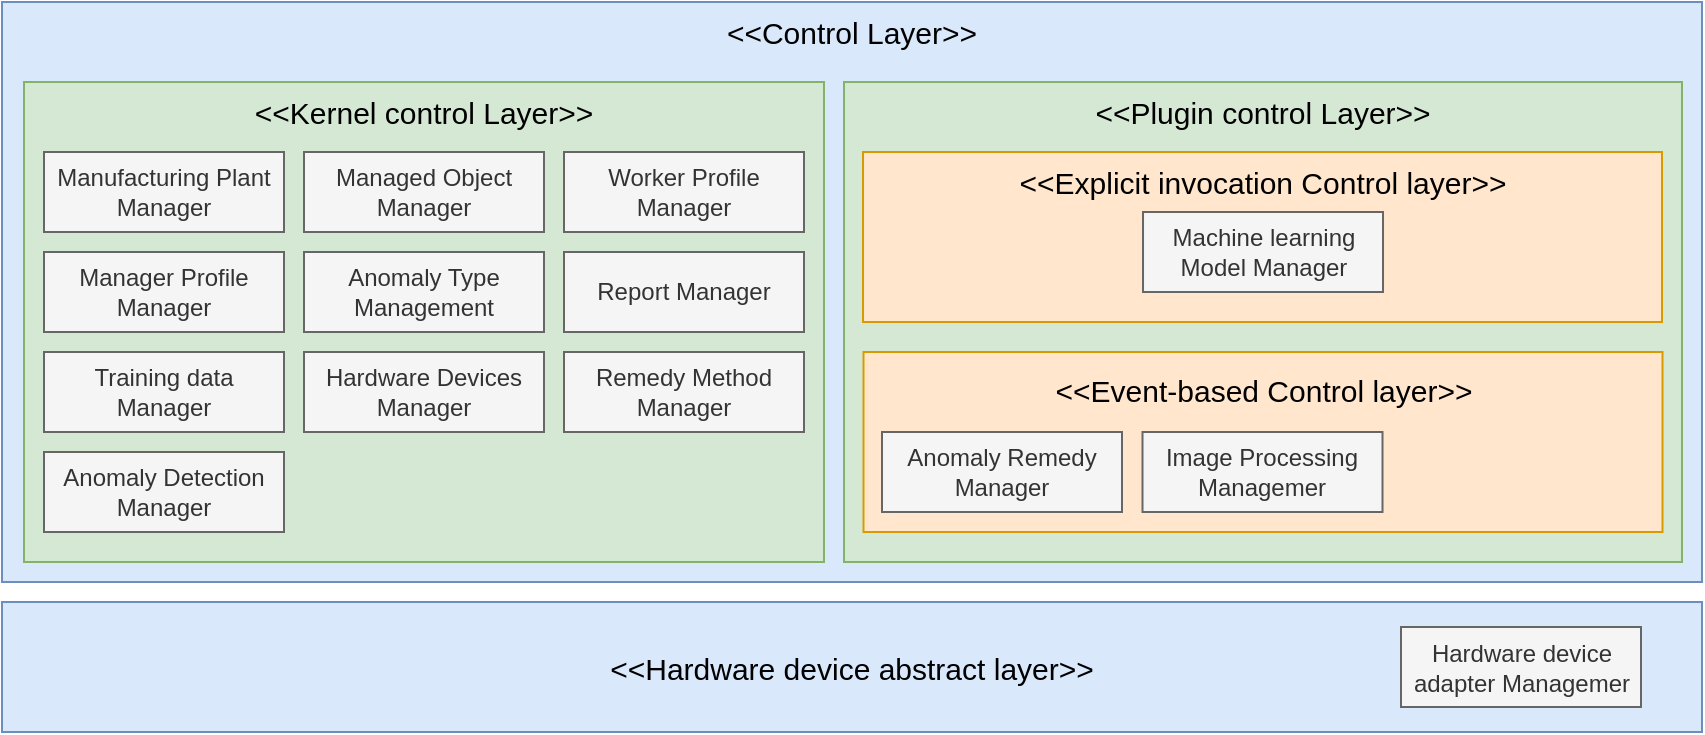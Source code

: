<mxfile version="21.1.8" type="github">
  <diagram name="페이지-1" id="f1vrqMb9APHspmezzCpp">
    <mxGraphModel dx="191" dy="507" grid="1" gridSize="10" guides="1" tooltips="1" connect="1" arrows="1" fold="1" page="1" pageScale="1" pageWidth="827" pageHeight="1169" math="0" shadow="0">
      <root>
        <mxCell id="0" />
        <mxCell id="1" parent="0" />
        <mxCell id="GucfIMfvVygdEPNxUH_M-1" value="" style="rounded=0;whiteSpace=wrap;html=1;fillColor=#dae8fc;strokeColor=#6c8ebf;" parent="1" vertex="1">
          <mxGeometry x="830" y="960" width="850" height="290" as="geometry" />
        </mxCell>
        <mxCell id="GucfIMfvVygdEPNxUH_M-2" value="&amp;lt;&amp;lt;Control Layer&amp;gt;&amp;gt;" style="text;html=1;strokeColor=none;fillColor=none;align=center;verticalAlign=middle;whiteSpace=wrap;rounded=0;fontSize=15;" parent="1" vertex="1">
          <mxGeometry x="1155" y="960" width="200" height="30" as="geometry" />
        </mxCell>
        <mxCell id="GucfIMfvVygdEPNxUH_M-3" value="" style="rounded=0;whiteSpace=wrap;html=1;fillColor=#d5e8d4;strokeColor=#82b366;" parent="1" vertex="1">
          <mxGeometry x="841" y="1000" width="400" height="240" as="geometry" />
        </mxCell>
        <mxCell id="GucfIMfvVygdEPNxUH_M-5" value="&amp;lt;&amp;lt;Kernel control Layer&amp;gt;&amp;gt;" style="text;html=1;strokeColor=none;fillColor=none;align=center;verticalAlign=middle;whiteSpace=wrap;rounded=0;fontSize=15;" parent="1" vertex="1">
          <mxGeometry x="943.25" y="1000" width="195.5" height="30" as="geometry" />
        </mxCell>
        <mxCell id="GucfIMfvVygdEPNxUH_M-8" value="" style="rounded=0;whiteSpace=wrap;html=1;fillColor=#d5e8d4;strokeColor=#82b366;" parent="1" vertex="1">
          <mxGeometry x="1251" y="1000" width="419" height="240" as="geometry" />
        </mxCell>
        <mxCell id="GucfIMfvVygdEPNxUH_M-9" value="&amp;lt;&amp;lt;Plugin control Layer&amp;gt;&amp;gt;" style="text;html=1;strokeColor=none;fillColor=none;align=center;verticalAlign=middle;whiteSpace=wrap;rounded=0;fontSize=15;" parent="1" vertex="1">
          <mxGeometry x="1346.88" y="1000" width="227.25" height="30" as="geometry" />
        </mxCell>
        <mxCell id="GucfIMfvVygdEPNxUH_M-29" value="&amp;lt;&amp;lt;Hardware device abstract layer&amp;gt;&amp;gt;" style="rounded=0;whiteSpace=wrap;html=1;fontSize=15;fillColor=#dae8fc;strokeColor=#6c8ebf;" parent="1" vertex="1">
          <mxGeometry x="830" y="1260" width="850" height="65" as="geometry" />
        </mxCell>
        <mxCell id="GucfIMfvVygdEPNxUH_M-30" value="Manufacturing Plant Manager" style="rounded=0;whiteSpace=wrap;html=1;fillColor=#f5f5f5;fontColor=#333333;strokeColor=#666666;" parent="1" vertex="1">
          <mxGeometry x="851" y="1035" width="120" height="40" as="geometry" />
        </mxCell>
        <mxCell id="GucfIMfvVygdEPNxUH_M-31" value="Managed Object Manager" style="rounded=0;whiteSpace=wrap;html=1;fillColor=#f5f5f5;fontColor=#333333;strokeColor=#666666;" parent="1" vertex="1">
          <mxGeometry x="981" y="1035" width="120" height="40" as="geometry" />
        </mxCell>
        <mxCell id="GucfIMfvVygdEPNxUH_M-33" value="Worker Profile Manager" style="rounded=0;whiteSpace=wrap;html=1;fillColor=#f5f5f5;fontColor=#333333;strokeColor=#666666;" parent="1" vertex="1">
          <mxGeometry x="1111" y="1035" width="120" height="40" as="geometry" />
        </mxCell>
        <mxCell id="GucfIMfvVygdEPNxUH_M-34" value="Manager Profile Manager" style="rounded=0;whiteSpace=wrap;html=1;fillColor=#f5f5f5;fontColor=#333333;strokeColor=#666666;" parent="1" vertex="1">
          <mxGeometry x="851" y="1085" width="120" height="40" as="geometry" />
        </mxCell>
        <mxCell id="GucfIMfvVygdEPNxUH_M-35" value="Anomaly Type Management" style="rounded=0;whiteSpace=wrap;html=1;fillColor=#f5f5f5;fontColor=#333333;strokeColor=#666666;" parent="1" vertex="1">
          <mxGeometry x="981" y="1085" width="120" height="40" as="geometry" />
        </mxCell>
        <mxCell id="GucfIMfvVygdEPNxUH_M-36" value="Remedy Method Manager" style="rounded=0;whiteSpace=wrap;html=1;fillColor=#f5f5f5;fontColor=#333333;strokeColor=#666666;" parent="1" vertex="1">
          <mxGeometry x="1111" y="1135" width="120" height="40" as="geometry" />
        </mxCell>
        <mxCell id="GucfIMfvVygdEPNxUH_M-38" value="Training data Manager" style="rounded=0;whiteSpace=wrap;html=1;fillColor=#f5f5f5;fontColor=#333333;strokeColor=#666666;" parent="1" vertex="1">
          <mxGeometry x="851" y="1135" width="120" height="40" as="geometry" />
        </mxCell>
        <mxCell id="GucfIMfvVygdEPNxUH_M-41" value="Report Manager" style="rounded=0;whiteSpace=wrap;html=1;fillColor=#f5f5f5;fontColor=#333333;strokeColor=#666666;" parent="1" vertex="1">
          <mxGeometry x="1111" y="1085" width="120" height="40" as="geometry" />
        </mxCell>
        <mxCell id="GucfIMfvVygdEPNxUH_M-45" value="" style="rounded=0;whiteSpace=wrap;html=1;fillColor=#ffe6cc;strokeColor=#d79b00;" parent="1" vertex="1">
          <mxGeometry x="1260.75" y="1135" width="399.5" height="90" as="geometry" />
        </mxCell>
        <mxCell id="GucfIMfvVygdEPNxUH_M-46" value="" style="rounded=0;whiteSpace=wrap;html=1;fillColor=#ffe6cc;strokeColor=#d79b00;" parent="1" vertex="1">
          <mxGeometry x="1260.5" y="1035" width="399.5" height="85" as="geometry" />
        </mxCell>
        <mxCell id="GucfIMfvVygdEPNxUH_M-47" value="Hardware device adapter Managemer" style="rounded=0;whiteSpace=wrap;html=1;fillColor=#f5f5f5;fontColor=#333333;strokeColor=#666666;" parent="1" vertex="1">
          <mxGeometry x="1529.5" y="1272.5" width="120" height="40" as="geometry" />
        </mxCell>
        <mxCell id="GucfIMfvVygdEPNxUH_M-48" value="Anomaly Remedy Manager" style="rounded=0;whiteSpace=wrap;html=1;fillColor=#f5f5f5;fontColor=#333333;strokeColor=#666666;" parent="1" vertex="1">
          <mxGeometry x="1270" y="1175" width="120" height="40" as="geometry" />
        </mxCell>
        <mxCell id="GucfIMfvVygdEPNxUH_M-49" value="Image Processing Managemer" style="rounded=0;whiteSpace=wrap;html=1;fillColor=#f5f5f5;fontColor=#333333;strokeColor=#666666;" parent="1" vertex="1">
          <mxGeometry x="1400.25" y="1175" width="120" height="40" as="geometry" />
        </mxCell>
        <mxCell id="GucfIMfvVygdEPNxUH_M-50" value="&amp;lt;&amp;lt;Explicit invocation Control layer&amp;gt;&amp;gt;" style="text;html=1;strokeColor=none;fillColor=none;align=center;verticalAlign=middle;whiteSpace=wrap;rounded=0;fontSize=15;" parent="1" vertex="1">
          <mxGeometry x="1326" y="1035" width="269" height="30" as="geometry" />
        </mxCell>
        <mxCell id="GucfIMfvVygdEPNxUH_M-51" value="&amp;lt;&amp;lt;Event-based Control layer&amp;gt;&amp;gt;" style="text;html=1;strokeColor=none;fillColor=none;align=center;verticalAlign=middle;whiteSpace=wrap;rounded=0;fontSize=15;" parent="1" vertex="1">
          <mxGeometry x="1330.5" y="1139" width="260" height="30" as="geometry" />
        </mxCell>
        <mxCell id="GucfIMfvVygdEPNxUH_M-32" value="Hardware Devices Manager" style="rounded=0;whiteSpace=wrap;html=1;fillColor=#f5f5f5;fontColor=#333333;strokeColor=#666666;" parent="1" vertex="1">
          <mxGeometry x="981" y="1135" width="120" height="40" as="geometry" />
        </mxCell>
        <mxCell id="GucfIMfvVygdEPNxUH_M-39" value="Anomaly Detection Manager" style="rounded=0;whiteSpace=wrap;html=1;fillColor=#f5f5f5;fontColor=#333333;strokeColor=#666666;" parent="1" vertex="1">
          <mxGeometry x="851" y="1185" width="120" height="40" as="geometry" />
        </mxCell>
        <mxCell id="GucfIMfvVygdEPNxUH_M-37" value="Machine learning Model Manager" style="rounded=0;whiteSpace=wrap;html=1;fillColor=#f5f5f5;fontColor=#333333;strokeColor=#666666;" parent="1" vertex="1">
          <mxGeometry x="1400.51" y="1065" width="120" height="40" as="geometry" />
        </mxCell>
      </root>
    </mxGraphModel>
  </diagram>
</mxfile>
